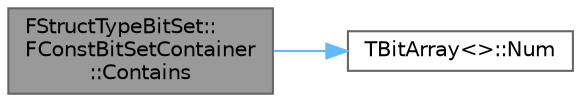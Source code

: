 digraph "FStructTypeBitSet::FConstBitSetContainer::Contains"
{
 // INTERACTIVE_SVG=YES
 // LATEX_PDF_SIZE
  bgcolor="transparent";
  edge [fontname=Helvetica,fontsize=10,labelfontname=Helvetica,labelfontsize=10];
  node [fontname=Helvetica,fontsize=10,shape=box,height=0.2,width=0.4];
  rankdir="LR";
  Node1 [id="Node000001",label="FStructTypeBitSet::\lFConstBitSetContainer\l::Contains",height=0.2,width=0.4,color="gray40", fillcolor="grey60", style="filled", fontcolor="black",tooltip="Checks if a specific bit is set in the bitset."];
  Node1 -> Node2 [id="edge1_Node000001_Node000002",color="steelblue1",style="solid",tooltip=" "];
  Node2 [id="Node000002",label="TBitArray\<\>::Num",height=0.2,width=0.4,color="grey40", fillcolor="white", style="filled",URL="$d5/d67/classTBitArray.html#a47cde96845f9721e05e6534753eadda0",tooltip=" "];
}
